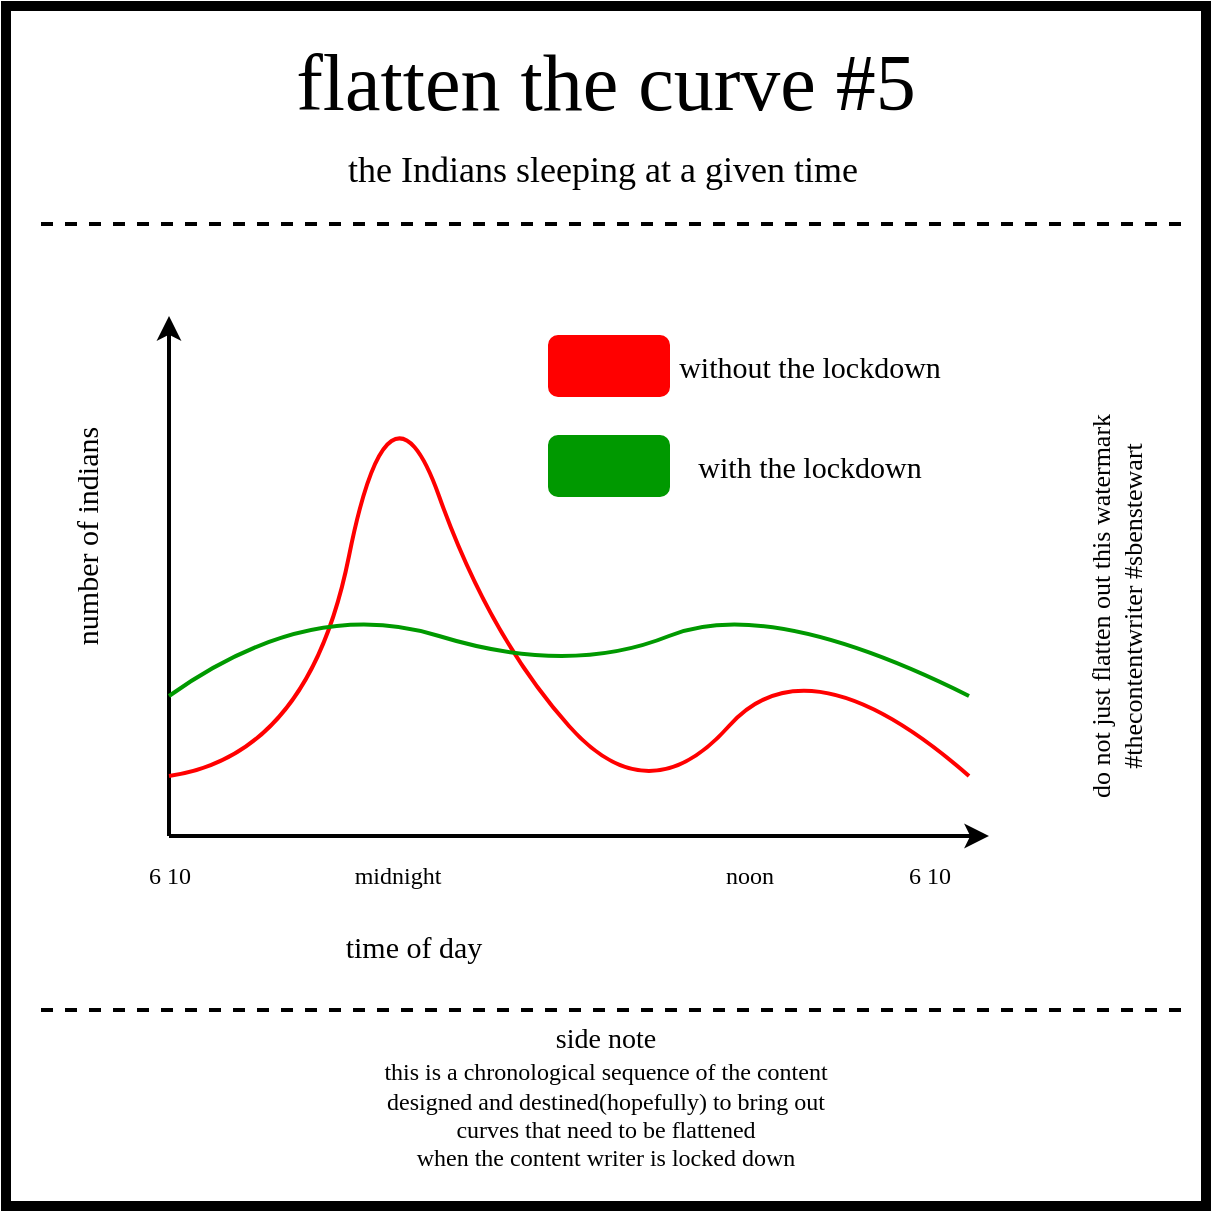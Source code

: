 <mxfile version="12.9.3" type="device"><diagram id="dX7Dphyso45SB9-RoEhv" name="Page-1"><mxGraphModel dx="786" dy="625" grid="1" gridSize="10" guides="1" tooltips="1" connect="1" arrows="1" fold="1" page="1" pageScale="1" pageWidth="827" pageHeight="1169" math="0" shadow="0"><root><mxCell id="0"/><mxCell id="1" parent="0"/><mxCell id="nfxZPmU7g6QgWNAvG-ER-2" value="" style="whiteSpace=wrap;html=1;aspect=fixed;strokeWidth=5;fillColor=none;fontFamily=xkcd;" parent="1" vertex="1"><mxGeometry x="210" y="90" width="600" height="600" as="geometry"/></mxCell><mxCell id="8b6ggLF4gSHIukh4vJdm-18" value="&lt;font&gt;&lt;span style=&quot;font-size: 40px&quot;&gt;flatten the curve #5&lt;/span&gt;&lt;br&gt;&lt;/font&gt;" style="text;html=1;strokeColor=none;fillColor=none;align=center;verticalAlign=middle;whiteSpace=wrap;rounded=0;fontFamily=xkcd;" parent="1" vertex="1"><mxGeometry x="225" y="118" width="570" height="20" as="geometry"/></mxCell><mxCell id="8b6ggLF4gSHIukh4vJdm-24" value="&lt;font&gt;&lt;span style=&quot;font-size: 18px&quot;&gt;the Indians sleeping at a given time&lt;/span&gt;&lt;br&gt;&lt;/font&gt;" style="text;html=1;strokeColor=none;fillColor=none;align=center;verticalAlign=middle;whiteSpace=wrap;rounded=0;fontFamily=xkcd;" parent="1" vertex="1"><mxGeometry x="249.25" y="162" width="518.5" height="20" as="geometry"/></mxCell><mxCell id="8b6ggLF4gSHIukh4vJdm-30" value="" style="endArrow=none;dashed=1;html=1;strokeWidth=2;" parent="1" edge="1"><mxGeometry width="50" height="50" relative="1" as="geometry"><mxPoint x="797.5" y="199" as="sourcePoint"/><mxPoint x="222.5" y="199" as="targetPoint"/></mxGeometry></mxCell><mxCell id="k-dpR7HA_-HZ3Fbqk2lw-17" value="&lt;font&gt;&lt;span style=&quot;font-size: 14px&quot;&gt;side note&lt;/span&gt;&lt;br&gt;this is a chronological sequence of the content&lt;br&gt;designed and destined(hopefully) to bring out&lt;br&gt;curves that need to be flattened&lt;br&gt;when the content writer is locked down&lt;br&gt;&lt;/font&gt;" style="text;html=1;strokeColor=none;fillColor=none;align=center;verticalAlign=middle;whiteSpace=wrap;rounded=0;fontFamily=xkcd;" parent="1" vertex="1"><mxGeometry x="208.5" y="596" width="601.5" height="80" as="geometry"/></mxCell><mxCell id="euaHSMH8fYii958cPEId-22" style="edgeStyle=orthogonalEdgeStyle;rounded=0;orthogonalLoop=1;jettySize=auto;html=1;exitX=0.5;exitY=1;exitDx=0;exitDy=0;strokeWidth=2;" parent="1" edge="1"><mxGeometry relative="1" as="geometry"><mxPoint x="661" y="451" as="sourcePoint"/><mxPoint x="661" y="451" as="targetPoint"/></mxGeometry></mxCell><mxCell id="pKVuHFSoDqtFi99w7tCS-15" value="&lt;font style=&quot;font-size: 13px&quot;&gt;&lt;font style=&quot;font-size: 13px&quot;&gt;do not just flatten out this watermark&lt;br&gt;&lt;/font&gt;#thecontentwriter #sbenstewart&lt;br&gt;&lt;/font&gt;" style="text;html=1;strokeColor=none;fillColor=none;align=center;verticalAlign=middle;whiteSpace=wrap;rounded=0;rotation=-90;fontFamily=xkcd;" parent="1" vertex="1"><mxGeometry x="605" y="380" width="320" height="20" as="geometry"/></mxCell><mxCell id="jmTlgPgGDi5S1cf_SvwQ-2" value="" style="endArrow=none;dashed=1;html=1;strokeWidth=2;" parent="1" edge="1"><mxGeometry width="50" height="50" relative="1" as="geometry"><mxPoint x="797.5" y="592" as="sourcePoint"/><mxPoint x="222.5" y="592" as="targetPoint"/></mxGeometry></mxCell><mxCell id="muPXvL6wF3QJWtmLIL5o-1" value="" style="endArrow=classic;html=1;strokeWidth=2;" edge="1" parent="1"><mxGeometry width="50" height="50" relative="1" as="geometry"><mxPoint x="291.5" y="505" as="sourcePoint"/><mxPoint x="291.5" y="245" as="targetPoint"/></mxGeometry></mxCell><mxCell id="muPXvL6wF3QJWtmLIL5o-2" value="" style="endArrow=classic;html=1;strokeWidth=2;" edge="1" parent="1"><mxGeometry width="50" height="50" relative="1" as="geometry"><mxPoint x="291.5" y="505" as="sourcePoint"/><mxPoint x="701.5" y="505" as="targetPoint"/></mxGeometry></mxCell><mxCell id="muPXvL6wF3QJWtmLIL5o-3" value="&lt;font style=&quot;font-size: 15px&quot;&gt;number of indians&lt;/font&gt;" style="text;html=1;strokeColor=none;fillColor=none;align=center;verticalAlign=middle;whiteSpace=wrap;rounded=0;fontFamily=xkcd;rotation=-90;" vertex="1" parent="1"><mxGeometry x="180" y="345" width="140" height="20" as="geometry"/></mxCell><mxCell id="muPXvL6wF3QJWtmLIL5o-4" value="&lt;font style=&quot;font-size: 15px&quot;&gt;time of day&lt;/font&gt;" style="text;html=1;strokeColor=none;fillColor=none;align=center;verticalAlign=middle;whiteSpace=wrap;rounded=0;fontFamily=xkcd;rotation=0;" vertex="1" parent="1"><mxGeometry x="344" y="550" width="140" height="20" as="geometry"/></mxCell><mxCell id="muPXvL6wF3QJWtmLIL5o-5" value="6 10" style="text;html=1;strokeColor=none;fillColor=none;align=center;verticalAlign=middle;whiteSpace=wrap;rounded=0;fontFamily=xkcd;" vertex="1" parent="1"><mxGeometry x="271.5" y="515" width="40" height="20" as="geometry"/></mxCell><mxCell id="muPXvL6wF3QJWtmLIL5o-6" value="midnight" style="text;html=1;strokeColor=none;fillColor=none;align=center;verticalAlign=middle;whiteSpace=wrap;rounded=0;fontFamily=xkcd;" vertex="1" parent="1"><mxGeometry x="385.5" y="515" width="40" height="20" as="geometry"/></mxCell><mxCell id="muPXvL6wF3QJWtmLIL5o-7" value="noon" style="text;html=1;strokeColor=none;fillColor=none;align=center;verticalAlign=middle;whiteSpace=wrap;rounded=0;fontFamily=xkcd;" vertex="1" parent="1"><mxGeometry x="561.5" y="515" width="40" height="20" as="geometry"/></mxCell><mxCell id="muPXvL6wF3QJWtmLIL5o-8" value="6 10" style="text;html=1;strokeColor=none;fillColor=none;align=center;verticalAlign=middle;whiteSpace=wrap;rounded=0;fontFamily=xkcd;" vertex="1" parent="1"><mxGeometry x="651.5" y="515" width="40" height="20" as="geometry"/></mxCell><mxCell id="muPXvL6wF3QJWtmLIL5o-10" value="" style="curved=1;endArrow=none;html=1;strokeWidth=2;fontFamily=xkcd;endFill=0;strokeColor=#FF0000;" edge="1" parent="1"><mxGeometry width="50" height="50" relative="1" as="geometry"><mxPoint x="291.5" y="475" as="sourcePoint"/><mxPoint x="691.5" y="475" as="targetPoint"/><Array as="points"><mxPoint x="361.5" y="465"/><mxPoint x="401.5" y="265"/><mxPoint x="451.5" y="405"/><mxPoint x="531.5" y="495"/><mxPoint x="611.5" y="405"/></Array></mxGeometry></mxCell><mxCell id="muPXvL6wF3QJWtmLIL5o-11" value="" style="curved=1;endArrow=none;html=1;strokeColor=#009900;strokeWidth=2;fontFamily=xkcd;endFill=0;" edge="1" parent="1"><mxGeometry width="50" height="50" relative="1" as="geometry"><mxPoint x="291.5" y="435" as="sourcePoint"/><mxPoint x="691.5" y="435" as="targetPoint"/><Array as="points"><mxPoint x="361.5" y="385"/><mxPoint x="491.5" y="425"/><mxPoint x="591.5" y="385"/></Array></mxGeometry></mxCell><mxCell id="muPXvL6wF3QJWtmLIL5o-12" value="" style="rounded=1;whiteSpace=wrap;html=1;fontFamily=xkcd;strokeColor=#FF0000;fillColor=#FF0000;" vertex="1" parent="1"><mxGeometry x="481.5" y="255" width="60" height="30" as="geometry"/></mxCell><mxCell id="muPXvL6wF3QJWtmLIL5o-13" value="&lt;font style=&quot;font-size: 15px&quot;&gt;without the lockdown&lt;/font&gt;" style="text;html=1;strokeColor=none;fillColor=none;align=center;verticalAlign=middle;whiteSpace=wrap;rounded=0;fontFamily=xkcd;rotation=0;" vertex="1" parent="1"><mxGeometry x="541.5" y="260" width="140" height="20" as="geometry"/></mxCell><mxCell id="muPXvL6wF3QJWtmLIL5o-14" value="" style="rounded=1;whiteSpace=wrap;html=1;fontFamily=xkcd;strokeColor=#009900;fillColor=#009900;" vertex="1" parent="1"><mxGeometry x="481.5" y="305" width="60" height="30" as="geometry"/></mxCell><mxCell id="muPXvL6wF3QJWtmLIL5o-15" value="&lt;font style=&quot;font-size: 15px&quot;&gt;with the lockdown&lt;/font&gt;" style="text;html=1;strokeColor=none;fillColor=none;align=center;verticalAlign=middle;whiteSpace=wrap;rounded=0;fontFamily=xkcd;rotation=0;" vertex="1" parent="1"><mxGeometry x="541.5" y="310" width="140" height="20" as="geometry"/></mxCell></root></mxGraphModel></diagram></mxfile>